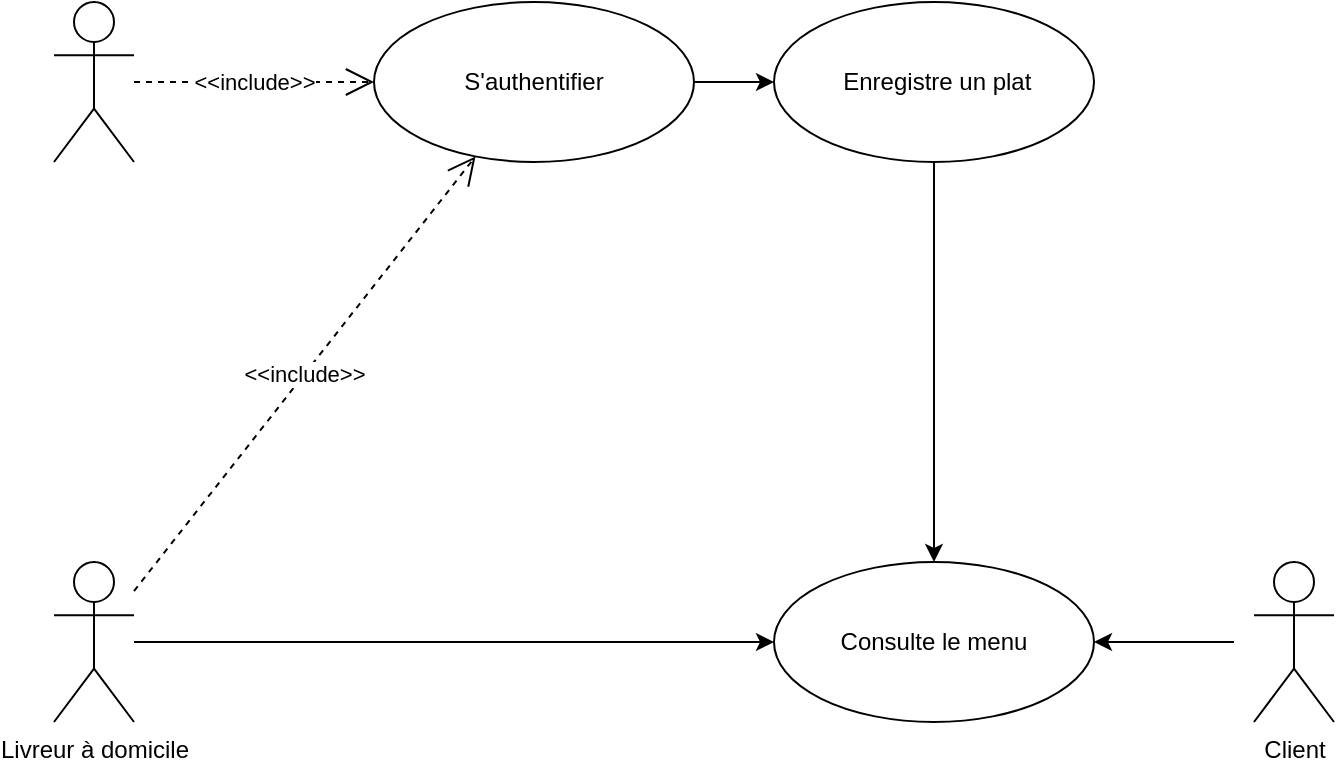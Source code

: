 <mxfile>
    <diagram id="f65KI2HB5In2QQvOmHiV" name="Page-1">
        <mxGraphModel dx="1098" dy="790" grid="1" gridSize="10" guides="1" tooltips="1" connect="1" arrows="1" fold="1" page="1" pageScale="1" pageWidth="850" pageHeight="1100" math="0" shadow="0">
            <root>
                <mxCell id="0"/>
                <mxCell id="1" parent="0"/>
                <mxCell id="GRSJy6BLNA-01PtSvCOn-1" value="&lt;div&gt;&amp;nbsp;Enregistre un plat&lt;br&gt;&lt;/div&gt;" style="ellipse;whiteSpace=wrap;html=1;fontFamily=Helvetica;fontSize=12;" parent="1" vertex="1">
                    <mxGeometry x="400" y="40" width="160" height="80" as="geometry"/>
                </mxCell>
                <mxCell id="GRSJy6BLNA-01PtSvCOn-2" value="&lt;font style=&quot;font-size: 12px&quot; face=&quot;Helvetica&quot; color=&quot;#ffffff&quot;&gt;&lt;span id=&quot;docs-internal-guid-d50050bc-7fff-994a-3e60-8d328730251a&quot; style=&quot;background-color: transparent ; font-style: normal ; font-variant: normal ; text-decoration: none ; vertical-align: baseline&quot;&gt;chef expérimenté&lt;/span&gt;&lt;/font&gt;" style="shape=umlActor;verticalLabelPosition=bottom;verticalAlign=top;html=1;" parent="1" vertex="1">
                    <mxGeometry x="40" y="40" width="40" height="80" as="geometry"/>
                </mxCell>
                <mxCell id="GRSJy6BLNA-01PtSvCOn-4" value="Client" style="shape=umlActor;verticalLabelPosition=bottom;verticalAlign=top;html=1;" parent="1" vertex="1">
                    <mxGeometry x="640" y="320" width="40" height="80" as="geometry"/>
                </mxCell>
                <mxCell id="GRSJy6BLNA-01PtSvCOn-7" value="Consulte le menu" style="ellipse;whiteSpace=wrap;html=1;" parent="1" vertex="1">
                    <mxGeometry x="400" y="320" width="160" height="80" as="geometry"/>
                </mxCell>
                <mxCell id="jJfzDPhYmshElaF9zIT1-2" value="" style="endArrow=classic;html=1;rounded=0;entryX=1;entryY=0.5;entryDx=0;entryDy=0;" parent="1" target="GRSJy6BLNA-01PtSvCOn-7" edge="1">
                    <mxGeometry width="50" height="50" relative="1" as="geometry">
                        <mxPoint x="630" y="360" as="sourcePoint"/>
                        <mxPoint x="560" y="430" as="targetPoint"/>
                    </mxGeometry>
                </mxCell>
                <mxCell id="jJfzDPhYmshElaF9zIT1-6" value="S'authentifier" style="ellipse;whiteSpace=wrap;html=1;" parent="1" vertex="1">
                    <mxGeometry x="200" y="40" width="160" height="80" as="geometry"/>
                </mxCell>
                <mxCell id="jJfzDPhYmshElaF9zIT1-7" value="&amp;lt;&amp;lt;include&amp;gt;&amp;gt;" style="endArrow=open;endSize=12;dashed=1;html=1;rounded=0;entryX=0;entryY=0.5;entryDx=0;entryDy=0;" parent="1" source="GRSJy6BLNA-01PtSvCOn-2" target="jJfzDPhYmshElaF9zIT1-6" edge="1">
                    <mxGeometry width="160" relative="1" as="geometry">
                        <mxPoint x="340" y="350" as="sourcePoint"/>
                        <mxPoint x="500" y="350" as="targetPoint"/>
                    </mxGeometry>
                </mxCell>
                <mxCell id="jJfzDPhYmshElaF9zIT1-9" value="" style="endArrow=classic;html=1;rounded=0;entryX=0;entryY=0.5;entryDx=0;entryDy=0;exitX=1;exitY=0.5;exitDx=0;exitDy=0;" parent="1" source="jJfzDPhYmshElaF9zIT1-6" target="GRSJy6BLNA-01PtSvCOn-1" edge="1">
                    <mxGeometry width="50" height="50" relative="1" as="geometry">
                        <mxPoint x="260" y="260" as="sourcePoint"/>
                        <mxPoint x="310" y="210" as="targetPoint"/>
                    </mxGeometry>
                </mxCell>
                <mxCell id="jJfzDPhYmshElaF9zIT1-10" value="&lt;div&gt;Livreur à domicile&lt;/div&gt;" style="shape=umlActor;verticalLabelPosition=bottom;verticalAlign=top;html=1;" parent="1" vertex="1">
                    <mxGeometry x="40" y="320" width="40" height="80" as="geometry"/>
                </mxCell>
                <mxCell id="jJfzDPhYmshElaF9zIT1-11" value="" style="endArrow=classic;html=1;rounded=0;entryX=0;entryY=0.5;entryDx=0;entryDy=0;" parent="1" target="GRSJy6BLNA-01PtSvCOn-7" edge="1" source="jJfzDPhYmshElaF9zIT1-10">
                    <mxGeometry width="50" height="50" relative="1" as="geometry">
                        <mxPoint x="160" y="360" as="sourcePoint"/>
                        <mxPoint x="310" y="230" as="targetPoint"/>
                    </mxGeometry>
                </mxCell>
                <mxCell id="jJfzDPhYmshElaF9zIT1-12" value="" style="endArrow=classic;html=1;rounded=0;entryX=0.5;entryY=0;entryDx=0;entryDy=0;exitX=0.5;exitY=1;exitDx=0;exitDy=0;" parent="1" source="GRSJy6BLNA-01PtSvCOn-1" target="GRSJy6BLNA-01PtSvCOn-7" edge="1">
                    <mxGeometry width="50" height="50" relative="1" as="geometry">
                        <mxPoint x="440" y="120" as="sourcePoint"/>
                        <mxPoint x="310" y="230" as="targetPoint"/>
                    </mxGeometry>
                </mxCell>
                <mxCell id="jJfzDPhYmshElaF9zIT1-13" value="&amp;lt;&amp;lt;include&amp;gt;&amp;gt;" style="endArrow=open;endSize=12;dashed=1;html=1;rounded=0;" parent="1" target="jJfzDPhYmshElaF9zIT1-6" edge="1" source="jJfzDPhYmshElaF9zIT1-10">
                    <mxGeometry width="160" relative="1" as="geometry">
                        <mxPoint x="80" y="330" as="sourcePoint"/>
                        <mxPoint x="370" y="250" as="targetPoint"/>
                    </mxGeometry>
                </mxCell>
            </root>
        </mxGraphModel>
    </diagram>
</mxfile>